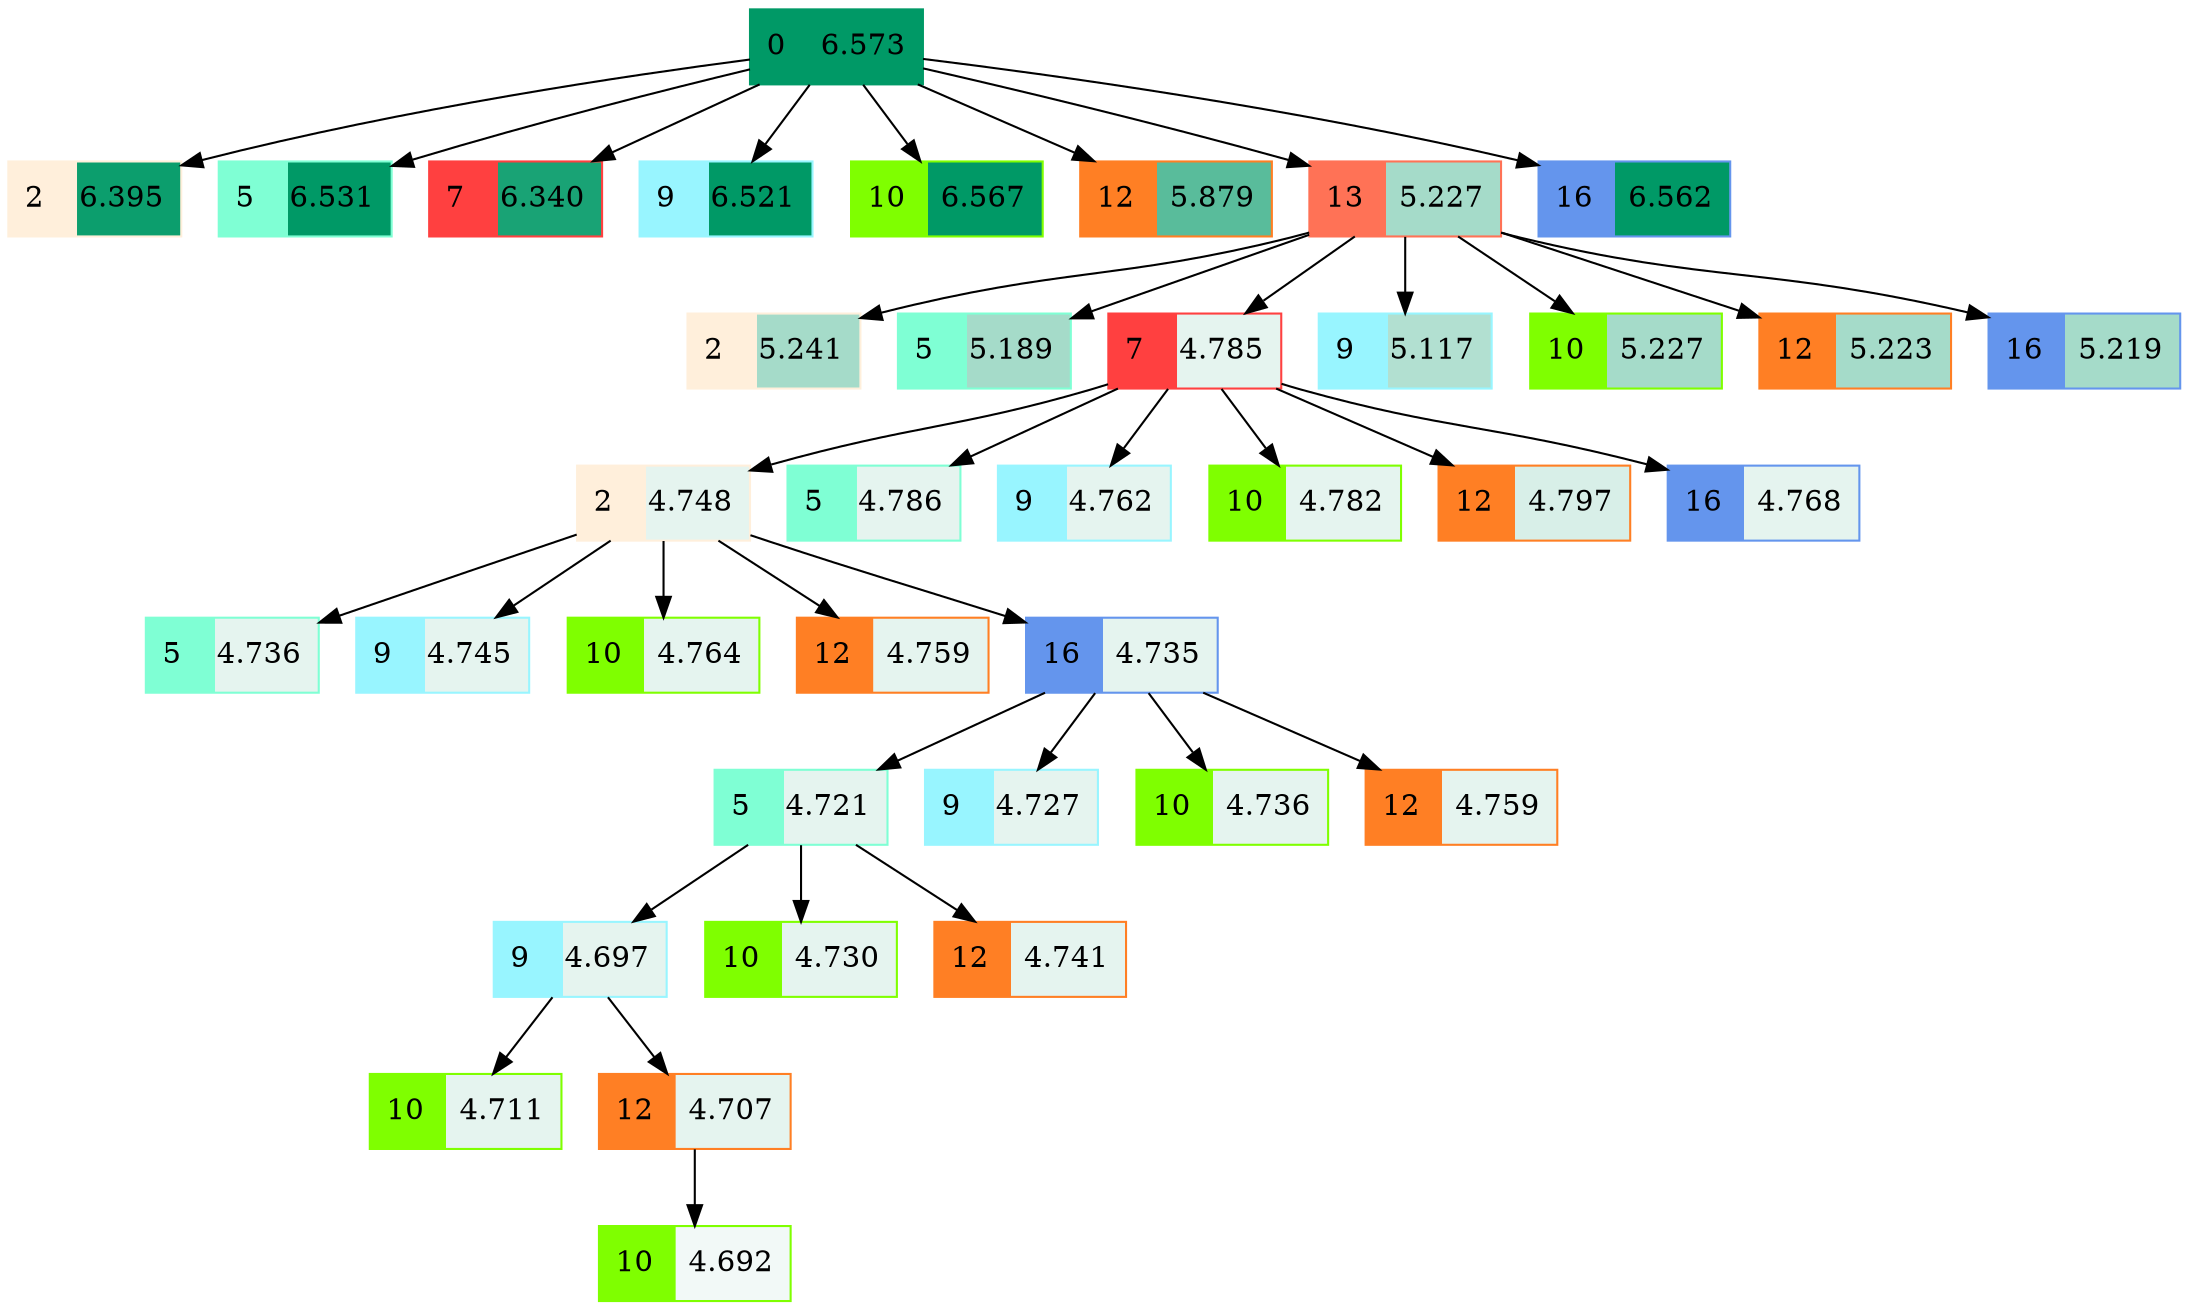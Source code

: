 digraph {
	node [shape=record]
	0 [label="<FeaId>0|<MAE>6.573" color="#009966" style=filled]
	"[0, 2]" [label="<FeaId> 2 |<MAE>6.395" color=antiquewhite1 fillcolor="antiquewhite1:#0C9E6D;0.6" style=filled]
	0 -> "[0, 2]"
	"[0, 5]" [label="<FeaId> 5 |<MAE>6.531" color=aquamarine1 fillcolor="aquamarine1:#009966;0.6" style=filled]
	0 -> "[0, 5]"
	"[0, 7]" [label="<FeaId> 7 |<MAE>6.340" color=brown1 fillcolor="brown1:#19A375;0.6" style=filled]
	0 -> "[0, 7]"
	"[0, 9]" [label="<FeaId> 9 |<MAE>6.521" color=cadetblue1 fillcolor="cadetblue1:#009966;0.6" style=filled]
	0 -> "[0, 9]"
	"[0, 10]" [label="<FeaId> 10 |<MAE>6.567" color=chartreuse1 fillcolor="chartreuse1:#009966;0.6" style=filled]
	0 -> "[0, 10]"
	"[0, 12]" [label="<FeaId> 12 |<MAE>5.879" color=chocolate1 fillcolor="chocolate1:#59BC9B;0.6" style=filled]
	0 -> "[0, 12]"
	"[0, 13]" [label="<FeaId> 13 |<MAE>5.227" color=coral1 fillcolor="coral1:#A5DBC9;0.6" style=filled]
	0 -> "[0, 13]"
	"[0, 13, 2]" [label="<FeaId> 2 |<MAE>5.241" color=antiquewhite1 fillcolor="antiquewhite1:#A5DBC9;0.6" style=filled]
	"[0, 13]" -> "[0, 13, 2]"
	"[0, 13, 5]" [label="<FeaId> 5 |<MAE>5.189" color=aquamarine1 fillcolor="aquamarine1:#A5DBC9;0.6" style=filled]
	"[0, 13]" -> "[0, 13, 5]"
	"[0, 13, 7]" [label="<FeaId> 7 |<MAE>4.785" color=brown1 fillcolor="brown1:#E5F4EF;0.6" style=filled]
	"[0, 13]" -> "[0, 13, 7]"
	"[0, 13, 7, 2]" [label="<FeaId> 2 |<MAE>4.748" color=antiquewhite1 fillcolor="antiquewhite1:#E5F4EF;0.6" style=filled]
	"[0, 13, 7]" -> "[0, 13, 7, 2]"
	"[0, 13, 7, 2, 5]" [label="<FeaId> 5 |<MAE>4.736" color=aquamarine1 fillcolor="aquamarine1:#E5F4EF;0.6" style=filled]
	"[0, 13, 7, 2]" -> "[0, 13, 7, 2, 5]"
	"[0, 13, 7, 2, 9]" [label="<FeaId> 9 |<MAE>4.745" color=cadetblue1 fillcolor="cadetblue1:#E5F4EF;0.6" style=filled]
	"[0, 13, 7, 2]" -> "[0, 13, 7, 2, 9]"
	"[0, 13, 7, 2, 10]" [label="<FeaId> 10 |<MAE>4.764" color=chartreuse1 fillcolor="chartreuse1:#E5F4EF;0.6" style=filled]
	"[0, 13, 7, 2]" -> "[0, 13, 7, 2, 10]"
	"[0, 13, 7, 2, 12]" [label="<FeaId> 12 |<MAE>4.759" color=chocolate1 fillcolor="chocolate1:#E5F4EF;0.6" style=filled]
	"[0, 13, 7, 2]" -> "[0, 13, 7, 2, 12]"
	"[0, 13, 7, 2, 16]" [label="<FeaId> 16 |<MAE>4.735" color=cornflowerblue fillcolor="cornflowerblue:#E5F4EF;0.6" style=filled]
	"[0, 13, 7, 2]" -> "[0, 13, 7, 2, 16]"
	"[0, 13, 7, 2, 16, 5]" [label="<FeaId> 5 |<MAE>4.721" color=aquamarine1 fillcolor="aquamarine1:#E5F4EF;0.6" style=filled]
	"[0, 13, 7, 2, 16]" -> "[0, 13, 7, 2, 16, 5]"
	"[0, 13, 7, 2, 16, 5, 9]" [label="<FeaId> 9 |<MAE>4.697" color=cadetblue1 fillcolor="cadetblue1:#E5F4EF;0.6" style=filled]
	"[0, 13, 7, 2, 16, 5]" -> "[0, 13, 7, 2, 16, 5, 9]"
	"[0, 13, 7, 2, 16, 5, 9, 10]" [label="<FeaId> 10 |<MAE>4.711" color=chartreuse1 fillcolor="chartreuse1:#E5F4EF;0.6" style=filled]
	"[0, 13, 7, 2, 16, 5, 9]" -> "[0, 13, 7, 2, 16, 5, 9, 10]"
	"[0, 13, 7, 2, 16, 5, 9, 12]" [label="<FeaId> 12 |<MAE>4.707" color=chocolate1 fillcolor="chocolate1:#E5F4EF;0.6" style=filled]
	"[0, 13, 7, 2, 16, 5, 9]" -> "[0, 13, 7, 2, 16, 5, 9, 12]"
	"[0, 13, 7, 2, 16, 5, 9, 12, 10]" [label="<FeaId> 10 |<MAE>4.692" color=chartreuse1 fillcolor="chartreuse1:#F2F9F7;0.6" style=filled]
	"[0, 13, 7, 2, 16, 5, 9, 12]" -> "[0, 13, 7, 2, 16, 5, 9, 12, 10]"
	"[0, 13, 7, 2, 16, 5, 10]" [label="<FeaId> 10 |<MAE>4.730" color=chartreuse1 fillcolor="chartreuse1:#E5F4EF;0.6" style=filled]
	"[0, 13, 7, 2, 16, 5]" -> "[0, 13, 7, 2, 16, 5, 10]"
	"[0, 13, 7, 2, 16, 5, 12]" [label="<FeaId> 12 |<MAE>4.741" color=chocolate1 fillcolor="chocolate1:#E5F4EF;0.6" style=filled]
	"[0, 13, 7, 2, 16, 5]" -> "[0, 13, 7, 2, 16, 5, 12]"
	"[0, 13, 7, 2, 16, 9]" [label="<FeaId> 9 |<MAE>4.727" color=cadetblue1 fillcolor="cadetblue1:#E5F4EF;0.6" style=filled]
	"[0, 13, 7, 2, 16]" -> "[0, 13, 7, 2, 16, 9]"
	"[0, 13, 7, 2, 16, 10]" [label="<FeaId> 10 |<MAE>4.736" color=chartreuse1 fillcolor="chartreuse1:#E5F4EF;0.6" style=filled]
	"[0, 13, 7, 2, 16]" -> "[0, 13, 7, 2, 16, 10]"
	"[0, 13, 7, 2, 16, 12]" [label="<FeaId> 12 |<MAE>4.759" color=chocolate1 fillcolor="chocolate1:#E5F4EF;0.6" style=filled]
	"[0, 13, 7, 2, 16]" -> "[0, 13, 7, 2, 16, 12]"
	"[0, 13, 7, 5]" [label="<FeaId> 5 |<MAE>4.786" color=aquamarine1 fillcolor="aquamarine1:#E5F4EF;0.6" style=filled]
	"[0, 13, 7]" -> "[0, 13, 7, 5]"
	"[0, 13, 7, 9]" [label="<FeaId> 9 |<MAE>4.762" color=cadetblue1 fillcolor="cadetblue1:#E5F4EF;0.6" style=filled]
	"[0, 13, 7]" -> "[0, 13, 7, 9]"
	"[0, 13, 7, 10]" [label="<FeaId> 10 |<MAE>4.782" color=chartreuse1 fillcolor="chartreuse1:#E5F4EF;0.6" style=filled]
	"[0, 13, 7]" -> "[0, 13, 7, 10]"
	"[0, 13, 7, 12]" [label="<FeaId> 12 |<MAE>4.797" color=chocolate1 fillcolor="chocolate1:#D8EFE8;0.6" style=filled]
	"[0, 13, 7]" -> "[0, 13, 7, 12]"
	"[0, 13, 7, 16]" [label="<FeaId> 16 |<MAE>4.768" color=cornflowerblue fillcolor="cornflowerblue:#E5F4EF;0.6" style=filled]
	"[0, 13, 7]" -> "[0, 13, 7, 16]"
	"[0, 13, 9]" [label="<FeaId> 9 |<MAE>5.117" color=cadetblue1 fillcolor="cadetblue1:#B2E0D1;0.6" style=filled]
	"[0, 13]" -> "[0, 13, 9]"
	"[0, 13, 10]" [label="<FeaId> 10 |<MAE>5.227" color=chartreuse1 fillcolor="chartreuse1:#A5DBC9;0.6" style=filled]
	"[0, 13]" -> "[0, 13, 10]"
	"[0, 13, 12]" [label="<FeaId> 12 |<MAE>5.223" color=chocolate1 fillcolor="chocolate1:#A5DBC9;0.6" style=filled]
	"[0, 13]" -> "[0, 13, 12]"
	"[0, 13, 16]" [label="<FeaId> 16 |<MAE>5.219" color=cornflowerblue fillcolor="cornflowerblue:#A5DBC9;0.6" style=filled]
	"[0, 13]" -> "[0, 13, 16]"
	"[0, 16]" [label="<FeaId> 16 |<MAE>6.562" color=cornflowerblue fillcolor="cornflowerblue:#009966;0.6" style=filled]
	0 -> "[0, 16]"
}
